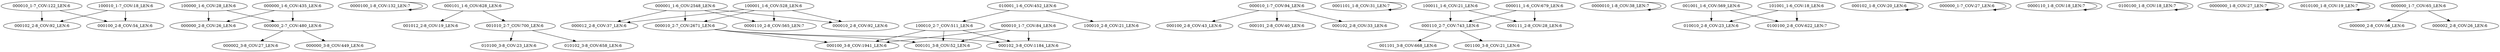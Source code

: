 digraph G {
    "000010_1-7_COV:122_LEN:6" -> "000102_2-8_COV:92_LEN:6";
    "000010_1-7_COV:122_LEN:6" -> "000100_2-8_COV:54_LEN:6";
    "100000_1-6_COV:28_LEN:6" -> "000000_2-8_COV:26_LEN:6";
    "100000_1-6_COV:28_LEN:6" -> "000000_2-7_COV:480_LEN:6";
    "000000_1-6_COV:435_LEN:6" -> "000000_2-8_COV:26_LEN:6";
    "000000_1-6_COV:435_LEN:6" -> "000000_2-7_COV:480_LEN:6";
    "000000_2-7_COV:480_LEN:6" -> "000002_3-8_COV:27_LEN:6";
    "000000_2-7_COV:480_LEN:6" -> "000000_3-8_COV:449_LEN:6";
    "0000100_1-8_COV:132_LEN:7" -> "0000100_1-8_COV:132_LEN:7";
    "000101_1-6_COV:628_LEN:6" -> "001012_2-8_COV:19_LEN:6";
    "000101_1-6_COV:628_LEN:6" -> "001010_2-7_COV:700_LEN:6";
    "100001_1-6_COV:528_LEN:6" -> "000012_2-8_COV:37_LEN:6";
    "100001_1-6_COV:528_LEN:6" -> "0000110_2-8_COV:565_LEN:7";
    "100001_1-6_COV:528_LEN:6" -> "000010_2-8_COV:92_LEN:6";
    "100001_1-6_COV:528_LEN:6" -> "000010_2-7_COV:2671_LEN:6";
    "000010_1-7_COV:94_LEN:6" -> "000100_2-8_COV:43_LEN:6";
    "000010_1-7_COV:94_LEN:6" -> "000101_2-8_COV:40_LEN:6";
    "000010_1-7_COV:94_LEN:6" -> "000102_2-8_COV:33_LEN:6";
    "000001_1-6_COV:2548_LEN:6" -> "000012_2-8_COV:37_LEN:6";
    "000001_1-6_COV:2548_LEN:6" -> "0000110_2-8_COV:565_LEN:7";
    "000001_1-6_COV:2548_LEN:6" -> "000010_2-8_COV:92_LEN:6";
    "000001_1-6_COV:2548_LEN:6" -> "000010_2-7_COV:2671_LEN:6";
    "0001101_1-8_COV:31_LEN:7" -> "0001101_1-8_COV:31_LEN:7";
    "000010_1-7_COV:84_LEN:6" -> "000100_3-8_COV:1941_LEN:6";
    "000010_1-7_COV:84_LEN:6" -> "000101_3-8_COV:52_LEN:6";
    "000010_1-7_COV:84_LEN:6" -> "000102_3-8_COV:1184_LEN:6";
    "010001_1-6_COV:452_LEN:6" -> "100010_2-7_COV:511_LEN:6";
    "010001_1-6_COV:452_LEN:6" -> "100010_2-8_COV:21_LEN:6";
    "100011_1-6_COV:21_LEN:6" -> "000110_2-7_COV:743_LEN:6";
    "100011_1-6_COV:21_LEN:6" -> "000111_2-8_COV:28_LEN:6";
    "0000010_1-8_COV:38_LEN:7" -> "0000010_1-8_COV:38_LEN:7";
    "100010_1-7_COV:18_LEN:6" -> "000102_2-8_COV:92_LEN:6";
    "100010_1-7_COV:18_LEN:6" -> "000100_2-8_COV:54_LEN:6";
    "001001_1-6_COV:569_LEN:6" -> "010010_2-8_COV:23_LEN:6";
    "001001_1-6_COV:569_LEN:6" -> "0100100_2-8_COV:622_LEN:7";
    "000110_2-7_COV:743_LEN:6" -> "001101_3-8_COV:668_LEN:6";
    "000110_2-7_COV:743_LEN:6" -> "001100_3-8_COV:21_LEN:6";
    "000102_1-8_COV:20_LEN:6" -> "000102_1-8_COV:20_LEN:6";
    "000000_1-7_COV:27_LEN:6" -> "000000_1-7_COV:27_LEN:6";
    "0000110_1-8_COV:18_LEN:7" -> "0000110_1-8_COV:18_LEN:7";
    "000011_1-6_COV:679_LEN:6" -> "000110_2-7_COV:743_LEN:6";
    "000011_1-6_COV:679_LEN:6" -> "000111_2-8_COV:28_LEN:6";
    "0100100_1-8_COV:18_LEN:7" -> "0100100_1-8_COV:18_LEN:7";
    "100010_2-7_COV:511_LEN:6" -> "000100_3-8_COV:1941_LEN:6";
    "100010_2-7_COV:511_LEN:6" -> "000101_3-8_COV:52_LEN:6";
    "100010_2-7_COV:511_LEN:6" -> "000102_3-8_COV:1184_LEN:6";
    "0000000_1-8_COV:27_LEN:7" -> "0000000_1-8_COV:27_LEN:7";
    "001010_2-7_COV:700_LEN:6" -> "010100_3-8_COV:23_LEN:6";
    "001010_2-7_COV:700_LEN:6" -> "010102_3-8_COV:658_LEN:6";
    "101001_1-6_COV:18_LEN:6" -> "010010_2-8_COV:23_LEN:6";
    "101001_1-6_COV:18_LEN:6" -> "0100100_2-8_COV:622_LEN:7";
    "0010100_1-8_COV:19_LEN:7" -> "0010100_1-8_COV:19_LEN:7";
    "000000_1-7_COV:65_LEN:6" -> "000000_2-8_COV:56_LEN:6";
    "000000_1-7_COV:65_LEN:6" -> "000002_2-8_COV:26_LEN:6";
    "000010_2-7_COV:2671_LEN:6" -> "000100_3-8_COV:1941_LEN:6";
    "000010_2-7_COV:2671_LEN:6" -> "000101_3-8_COV:52_LEN:6";
    "000010_2-7_COV:2671_LEN:6" -> "000102_3-8_COV:1184_LEN:6";
}
